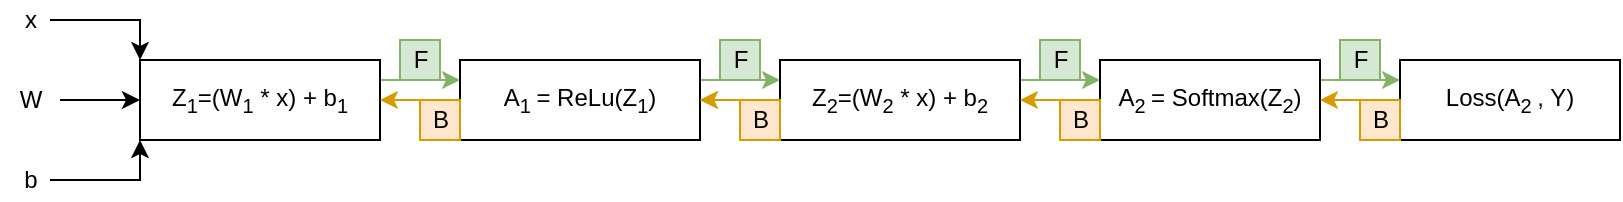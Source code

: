 <mxfile version="14.5.6" type="device"><diagram id="EPWprIDcZUW5JcgiFfaf" name="Page-1"><mxGraphModel dx="1350" dy="895" grid="1" gridSize="10" guides="1" tooltips="1" connect="1" arrows="1" fold="1" page="1" pageScale="1" pageWidth="850" pageHeight="1100" math="0" shadow="0"><root><mxCell id="0"/><mxCell id="1" parent="0"/><mxCell id="tIGpl-XFEuEiYl2tFAWl-22" style="edgeStyle=orthogonalEdgeStyle;rounded=0;orthogonalLoop=1;jettySize=auto;html=1;exitX=1;exitY=0.25;exitDx=0;exitDy=0;entryX=0;entryY=0.25;entryDx=0;entryDy=0;fillColor=#d5e8d4;strokeColor=#82b366;" edge="1" parent="1" source="tIGpl-XFEuEiYl2tFAWl-2" target="tIGpl-XFEuEiYl2tFAWl-3"><mxGeometry relative="1" as="geometry"/></mxCell><mxCell id="tIGpl-XFEuEiYl2tFAWl-2" value="Z&lt;sub&gt;1&lt;/sub&gt;=(W&lt;sub&gt;1&lt;/sub&gt; * x) + b&lt;sub&gt;1&lt;/sub&gt;" style="rounded=0;whiteSpace=wrap;html=1;" vertex="1" parent="1"><mxGeometry x="80" y="140" width="120" height="40" as="geometry"/></mxCell><mxCell id="tIGpl-XFEuEiYl2tFAWl-24" style="edgeStyle=orthogonalEdgeStyle;rounded=0;orthogonalLoop=1;jettySize=auto;html=1;exitX=1;exitY=0.25;exitDx=0;exitDy=0;entryX=0;entryY=0.25;entryDx=0;entryDy=0;fillColor=#d5e8d4;strokeColor=#82b366;" edge="1" parent="1" source="tIGpl-XFEuEiYl2tFAWl-3" target="tIGpl-XFEuEiYl2tFAWl-4"><mxGeometry relative="1" as="geometry"/></mxCell><mxCell id="tIGpl-XFEuEiYl2tFAWl-36" style="edgeStyle=orthogonalEdgeStyle;rounded=0;orthogonalLoop=1;jettySize=auto;html=1;exitX=0;exitY=0.5;exitDx=0;exitDy=0;entryX=1;entryY=0.5;entryDx=0;entryDy=0;fillColor=#ffe6cc;strokeColor=#d79b00;" edge="1" parent="1" source="tIGpl-XFEuEiYl2tFAWl-3" target="tIGpl-XFEuEiYl2tFAWl-2"><mxGeometry relative="1" as="geometry"/></mxCell><mxCell id="tIGpl-XFEuEiYl2tFAWl-3" value="A&lt;sub&gt;1 &lt;/sub&gt;= ReLu(Z&lt;sub&gt;1&lt;/sub&gt;)&lt;br&gt;&lt;sub&gt;&lt;/sub&gt;" style="rounded=0;whiteSpace=wrap;html=1;" vertex="1" parent="1"><mxGeometry x="240" y="140" width="120" height="40" as="geometry"/></mxCell><mxCell id="tIGpl-XFEuEiYl2tFAWl-26" style="edgeStyle=orthogonalEdgeStyle;rounded=0;orthogonalLoop=1;jettySize=auto;html=1;exitX=1;exitY=0.25;exitDx=0;exitDy=0;entryX=0;entryY=0.25;entryDx=0;entryDy=0;fillColor=#d5e8d4;strokeColor=#82b366;" edge="1" parent="1" source="tIGpl-XFEuEiYl2tFAWl-4" target="tIGpl-XFEuEiYl2tFAWl-6"><mxGeometry relative="1" as="geometry"/></mxCell><mxCell id="tIGpl-XFEuEiYl2tFAWl-35" style="edgeStyle=orthogonalEdgeStyle;rounded=0;orthogonalLoop=1;jettySize=auto;html=1;exitX=0;exitY=0.5;exitDx=0;exitDy=0;entryX=1;entryY=0.5;entryDx=0;entryDy=0;fillColor=#ffe6cc;strokeColor=#d79b00;" edge="1" parent="1" source="tIGpl-XFEuEiYl2tFAWl-4" target="tIGpl-XFEuEiYl2tFAWl-3"><mxGeometry relative="1" as="geometry"/></mxCell><mxCell id="tIGpl-XFEuEiYl2tFAWl-37" value="" style="edgeStyle=orthogonalEdgeStyle;rounded=0;orthogonalLoop=1;jettySize=auto;html=1;fillColor=#ffe6cc;strokeColor=#d79b00;" edge="1" parent="1" source="tIGpl-XFEuEiYl2tFAWl-4" target="tIGpl-XFEuEiYl2tFAWl-3"><mxGeometry relative="1" as="geometry"/></mxCell><mxCell id="tIGpl-XFEuEiYl2tFAWl-4" value="Z&lt;sub&gt;2&lt;/sub&gt;=(W&lt;sub&gt;2&lt;/sub&gt; * x) + b&lt;sub&gt;2&lt;/sub&gt;" style="rounded=0;whiteSpace=wrap;html=1;" vertex="1" parent="1"><mxGeometry x="400" y="140" width="120" height="40" as="geometry"/></mxCell><mxCell id="tIGpl-XFEuEiYl2tFAWl-27" style="edgeStyle=orthogonalEdgeStyle;rounded=0;orthogonalLoop=1;jettySize=auto;html=1;exitX=1;exitY=0.25;exitDx=0;exitDy=0;entryX=0;entryY=0.25;entryDx=0;entryDy=0;fillColor=#d5e8d4;strokeColor=#82b366;" edge="1" parent="1" source="tIGpl-XFEuEiYl2tFAWl-6" target="tIGpl-XFEuEiYl2tFAWl-8"><mxGeometry relative="1" as="geometry"/></mxCell><mxCell id="tIGpl-XFEuEiYl2tFAWl-29" value="" style="edgeStyle=orthogonalEdgeStyle;rounded=0;orthogonalLoop=1;jettySize=auto;html=1;fillColor=#ffe6cc;strokeColor=#d79b00;" edge="1" parent="1" source="tIGpl-XFEuEiYl2tFAWl-6" target="tIGpl-XFEuEiYl2tFAWl-4"><mxGeometry relative="1" as="geometry"/></mxCell><mxCell id="tIGpl-XFEuEiYl2tFAWl-6" value="A&lt;sub&gt;2 &lt;/sub&gt;= Softmax(Z&lt;sub&gt;2&lt;/sub&gt;)&lt;br&gt;&lt;sub&gt;&lt;/sub&gt;" style="rounded=0;whiteSpace=wrap;html=1;" vertex="1" parent="1"><mxGeometry x="560" y="140" width="110" height="40" as="geometry"/></mxCell><mxCell id="tIGpl-XFEuEiYl2tFAWl-34" style="edgeStyle=orthogonalEdgeStyle;rounded=0;orthogonalLoop=1;jettySize=auto;html=1;exitX=0;exitY=0.5;exitDx=0;exitDy=0;entryX=1;entryY=0.5;entryDx=0;entryDy=0;fillColor=#ffe6cc;strokeColor=#d79b00;" edge="1" parent="1" source="tIGpl-XFEuEiYl2tFAWl-8" target="tIGpl-XFEuEiYl2tFAWl-6"><mxGeometry relative="1" as="geometry"/></mxCell><mxCell id="tIGpl-XFEuEiYl2tFAWl-8" value="Loss(A&lt;sub&gt;2 &lt;/sub&gt;, Y)" style="rounded=0;whiteSpace=wrap;html=1;" vertex="1" parent="1"><mxGeometry x="710" y="140" width="110" height="40" as="geometry"/></mxCell><mxCell id="tIGpl-XFEuEiYl2tFAWl-14" style="edgeStyle=orthogonalEdgeStyle;rounded=0;orthogonalLoop=1;jettySize=auto;html=1;entryX=0;entryY=0;entryDx=0;entryDy=0;" edge="1" parent="1" source="tIGpl-XFEuEiYl2tFAWl-9" target="tIGpl-XFEuEiYl2tFAWl-2"><mxGeometry relative="1" as="geometry"/></mxCell><mxCell id="tIGpl-XFEuEiYl2tFAWl-9" value="x" style="text;html=1;align=center;verticalAlign=middle;resizable=0;points=[];autosize=1;" vertex="1" parent="1"><mxGeometry x="15" y="110" width="20" height="20" as="geometry"/></mxCell><mxCell id="tIGpl-XFEuEiYl2tFAWl-17" style="edgeStyle=orthogonalEdgeStyle;rounded=0;orthogonalLoop=1;jettySize=auto;html=1;entryX=0;entryY=0.5;entryDx=0;entryDy=0;" edge="1" parent="1" source="tIGpl-XFEuEiYl2tFAWl-10" target="tIGpl-XFEuEiYl2tFAWl-2"><mxGeometry relative="1" as="geometry"/></mxCell><mxCell id="tIGpl-XFEuEiYl2tFAWl-10" value="W" style="text;html=1;align=center;verticalAlign=middle;resizable=0;points=[];autosize=1;" vertex="1" parent="1"><mxGeometry x="10" y="150" width="30" height="20" as="geometry"/></mxCell><mxCell id="tIGpl-XFEuEiYl2tFAWl-16" style="edgeStyle=orthogonalEdgeStyle;rounded=0;orthogonalLoop=1;jettySize=auto;html=1;entryX=0;entryY=1;entryDx=0;entryDy=0;" edge="1" parent="1" target="tIGpl-XFEuEiYl2tFAWl-2"><mxGeometry relative="1" as="geometry"><mxPoint x="35" y="200" as="sourcePoint"/><Array as="points"><mxPoint x="80" y="200"/></Array></mxGeometry></mxCell><mxCell id="tIGpl-XFEuEiYl2tFAWl-38" value="F" style="text;html=1;align=center;verticalAlign=middle;resizable=0;points=[];autosize=1;fillColor=#d5e8d4;strokeColor=#82b366;" vertex="1" parent="1"><mxGeometry x="210" y="130" width="20" height="20" as="geometry"/></mxCell><mxCell id="tIGpl-XFEuEiYl2tFAWl-39" value="F" style="text;html=1;align=center;verticalAlign=middle;resizable=0;points=[];autosize=1;fillColor=#d5e8d4;strokeColor=#82b366;" vertex="1" parent="1"><mxGeometry x="370" y="130" width="20" height="20" as="geometry"/></mxCell><mxCell id="tIGpl-XFEuEiYl2tFAWl-40" value="F" style="text;html=1;align=center;verticalAlign=middle;resizable=0;points=[];autosize=1;fillColor=#d5e8d4;strokeColor=#82b366;" vertex="1" parent="1"><mxGeometry x="530" y="130" width="20" height="20" as="geometry"/></mxCell><mxCell id="tIGpl-XFEuEiYl2tFAWl-41" value="F" style="text;html=1;align=center;verticalAlign=middle;resizable=0;points=[];autosize=1;fillColor=#d5e8d4;strokeColor=#82b366;" vertex="1" parent="1"><mxGeometry x="680" y="130" width="20" height="20" as="geometry"/></mxCell><mxCell id="tIGpl-XFEuEiYl2tFAWl-42" value="B" style="text;html=1;align=center;verticalAlign=middle;resizable=0;points=[];autosize=1;fillColor=#ffe6cc;strokeColor=#d79b00;" vertex="1" parent="1"><mxGeometry x="220" y="160" width="20" height="20" as="geometry"/></mxCell><mxCell id="tIGpl-XFEuEiYl2tFAWl-43" value="B" style="text;html=1;align=center;verticalAlign=middle;resizable=0;points=[];autosize=1;fillColor=#ffe6cc;strokeColor=#d79b00;" vertex="1" parent="1"><mxGeometry x="380" y="160" width="20" height="20" as="geometry"/></mxCell><mxCell id="tIGpl-XFEuEiYl2tFAWl-44" value="B" style="text;html=1;align=center;verticalAlign=middle;resizable=0;points=[];autosize=1;fillColor=#ffe6cc;strokeColor=#d79b00;" vertex="1" parent="1"><mxGeometry x="540" y="160" width="20" height="20" as="geometry"/></mxCell><mxCell id="tIGpl-XFEuEiYl2tFAWl-45" value="B" style="text;html=1;align=center;verticalAlign=middle;resizable=0;points=[];autosize=1;fillColor=#ffe6cc;strokeColor=#d79b00;" vertex="1" parent="1"><mxGeometry x="690" y="160" width="20" height="20" as="geometry"/></mxCell><mxCell id="tIGpl-XFEuEiYl2tFAWl-46" value="b" style="text;html=1;align=center;verticalAlign=middle;resizable=0;points=[];autosize=1;" vertex="1" parent="1"><mxGeometry x="15" y="190" width="20" height="20" as="geometry"/></mxCell></root></mxGraphModel></diagram></mxfile>